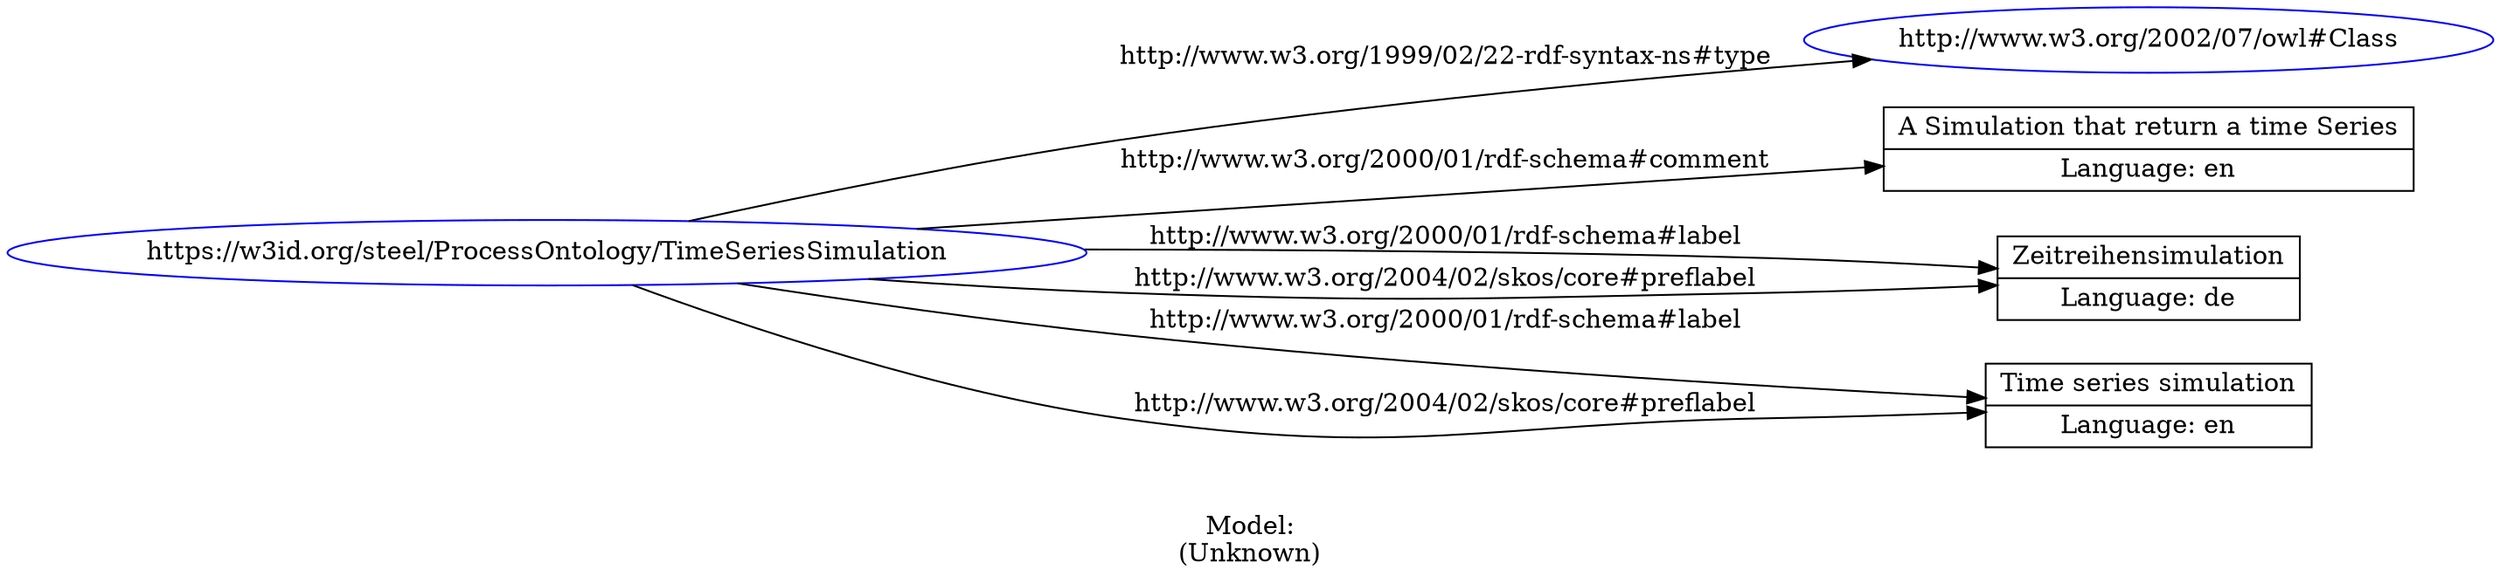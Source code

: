 digraph {
	rankdir = LR;
	charset="utf-8";

	"Rhttps://w3id.org/steel/ProcessOntology/TimeSeriesSimulation" -> "Rhttp://www.w3.org/2002/07/owl#Class" [ label="http://www.w3.org/1999/02/22-rdf-syntax-ns#type" ];
	"Rhttps://w3id.org/steel/ProcessOntology/TimeSeriesSimulation" -> "LA Simulation that return a time Series|Language: en" [ label="http://www.w3.org/2000/01/rdf-schema#comment" ];
	"Rhttps://w3id.org/steel/ProcessOntology/TimeSeriesSimulation" -> "LZeitreihensimulation|Language: de" [ label="http://www.w3.org/2000/01/rdf-schema#label" ];
	"Rhttps://w3id.org/steel/ProcessOntology/TimeSeriesSimulation" -> "LTime series simulation|Language: en" [ label="http://www.w3.org/2000/01/rdf-schema#label" ];
	"Rhttps://w3id.org/steel/ProcessOntology/TimeSeriesSimulation" -> "LZeitreihensimulation|Language: de" [ label="http://www.w3.org/2004/02/skos/core#preflabel" ];
	"Rhttps://w3id.org/steel/ProcessOntology/TimeSeriesSimulation" -> "LTime series simulation|Language: en" [ label="http://www.w3.org/2004/02/skos/core#preflabel" ];

	// Resources
	"Rhttps://w3id.org/steel/ProcessOntology/TimeSeriesSimulation" [ label="https://w3id.org/steel/ProcessOntology/TimeSeriesSimulation", shape = ellipse, color = blue ];
	"Rhttp://www.w3.org/2002/07/owl#Class" [ label="http://www.w3.org/2002/07/owl#Class", shape = ellipse, color = blue ];

	// Anonymous nodes

	// Literals
	"LA Simulation that return a time Series|Language: en" [ label="A Simulation that return a time Series|Language: en", shape = record ];
	"LZeitreihensimulation|Language: de" [ label="Zeitreihensimulation|Language: de", shape = record ];
	"LTime series simulation|Language: en" [ label="Time series simulation|Language: en", shape = record ];

	label="\n\nModel:\n(Unknown)";
}
